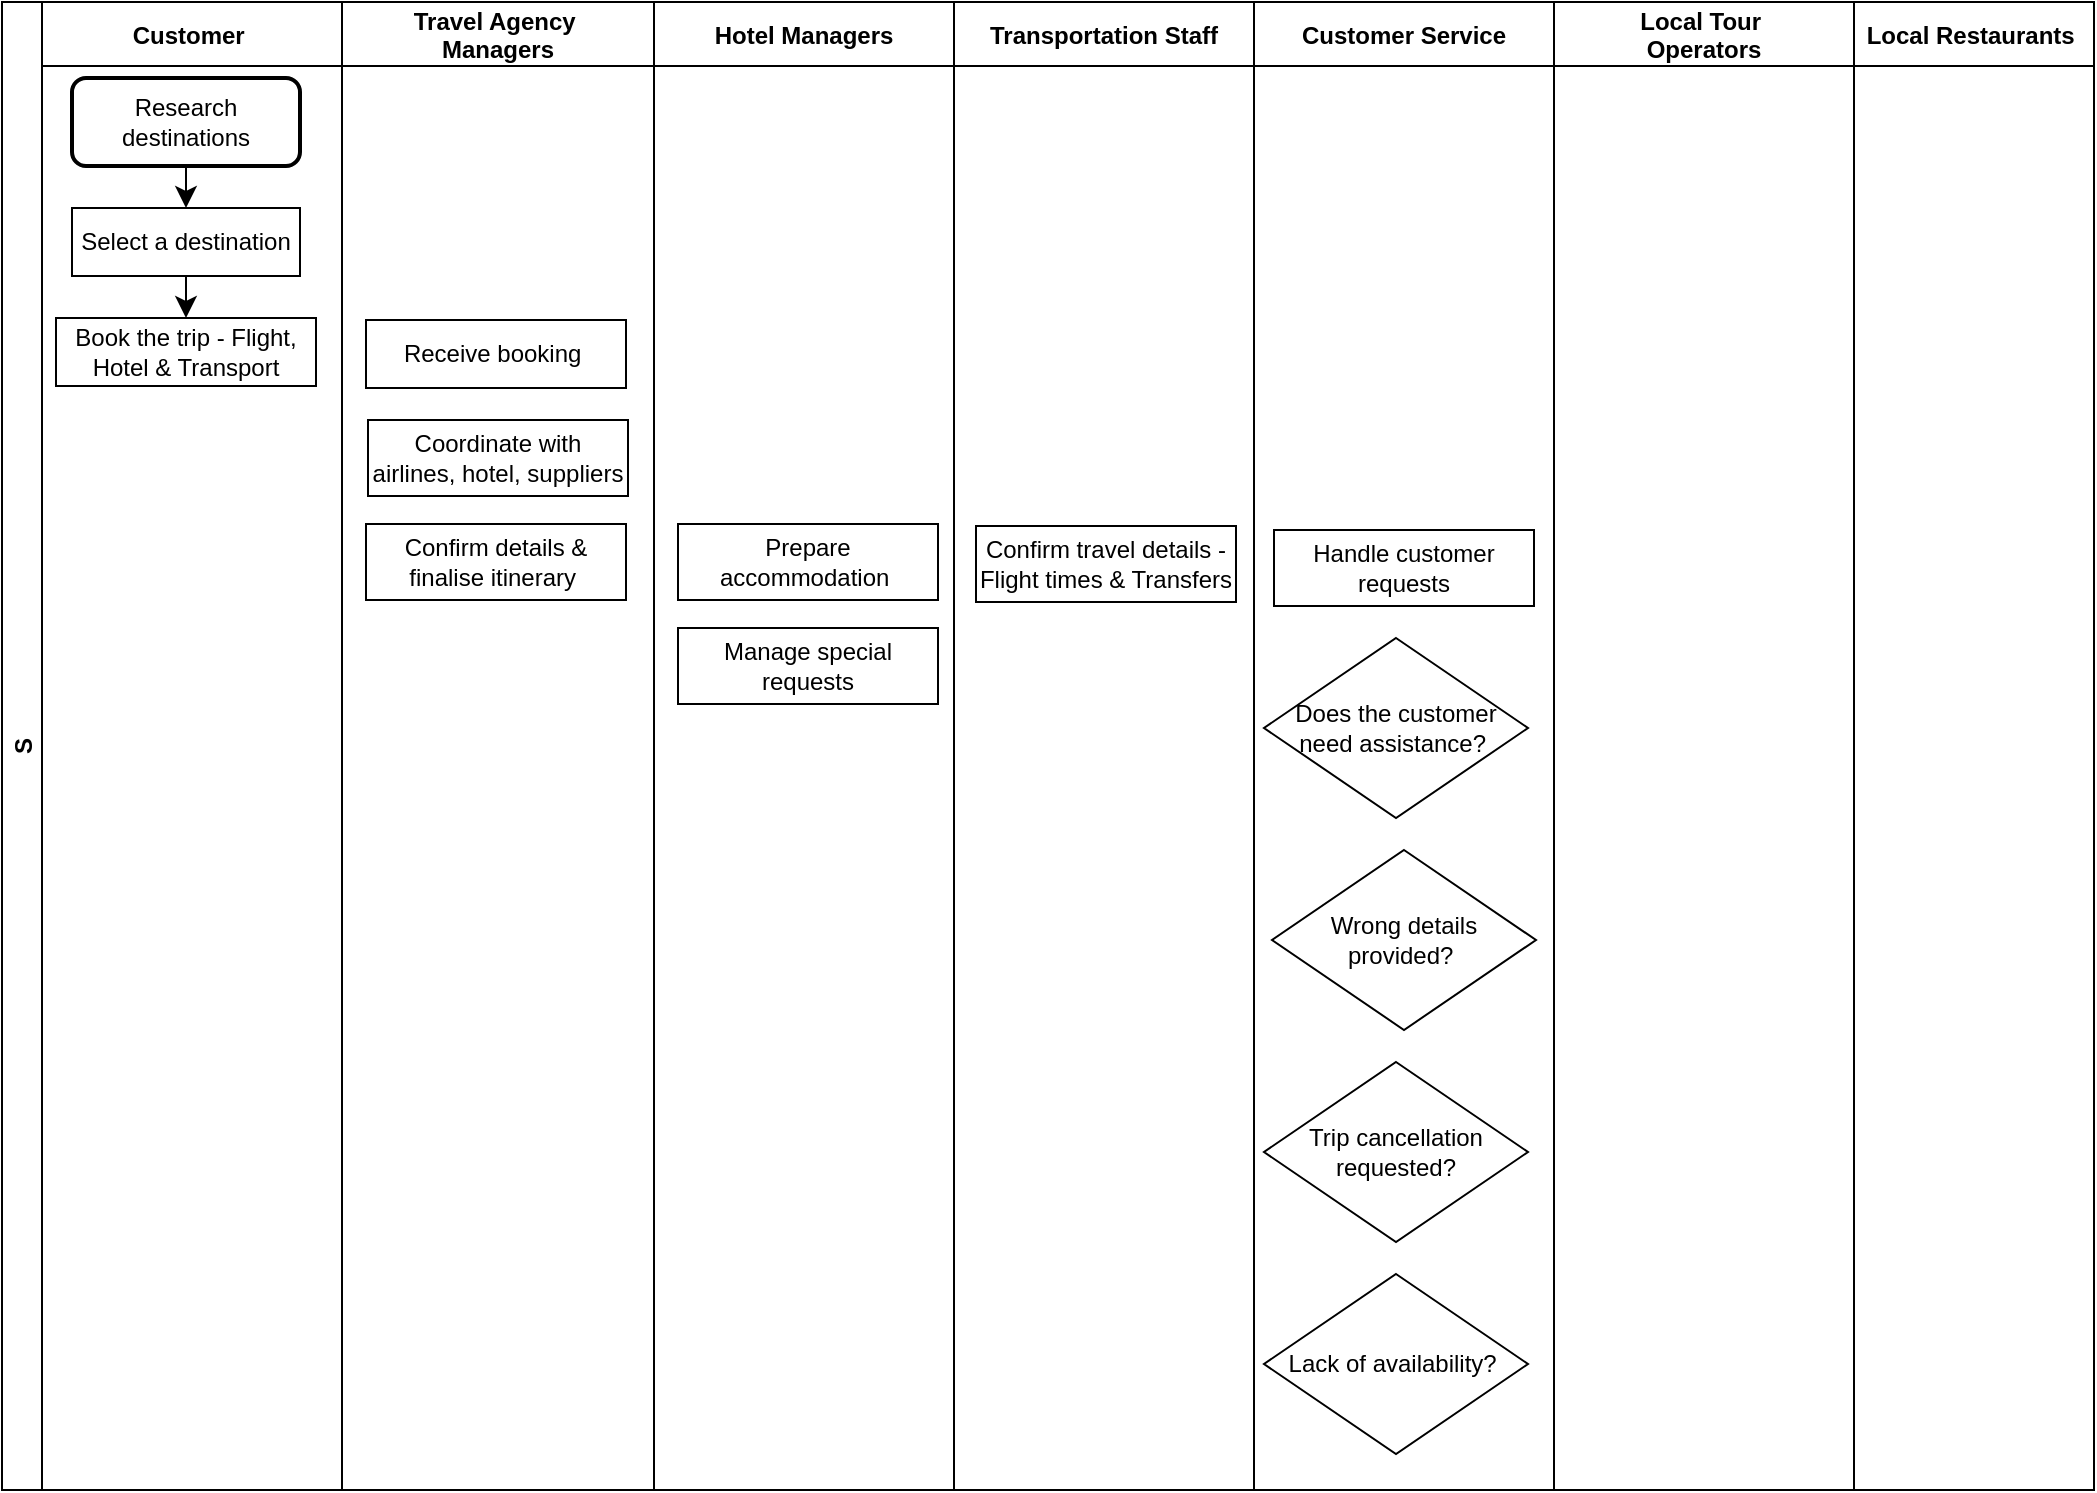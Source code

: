 <mxfile version="24.8.4">
  <diagram name="Page-1" id="JLOnOLcOAgradmC6K_oZ">
    <mxGraphModel dx="1600" dy="1910" grid="0" gridSize="10" guides="1" tooltips="1" connect="1" arrows="1" fold="1" page="0" pageScale="1" pageWidth="827" pageHeight="1169" math="0" shadow="0">
      <root>
        <mxCell id="0" />
        <mxCell id="1" parent="0" />
        <mxCell id="BxR5kWWOkdNth-eWLe1I-4" value="S" style="swimlane;childLayout=stackLayout;resizeParent=1;resizeParentMax=0;startSize=20;horizontal=0;horizontalStack=1;labelBackgroundColor=none;" vertex="1" parent="1">
          <mxGeometry x="-2" y="-502" width="1046" height="744" as="geometry" />
        </mxCell>
        <mxCell id="BxR5kWWOkdNth-eWLe1I-5" value="Customer " style="swimlane;startSize=32;labelBackgroundColor=none;" vertex="1" parent="BxR5kWWOkdNth-eWLe1I-4">
          <mxGeometry x="20" width="150" height="744" as="geometry" />
        </mxCell>
        <mxCell id="BxR5kWWOkdNth-eWLe1I-33" style="edgeStyle=none;curved=1;rounded=0;orthogonalLoop=1;jettySize=auto;html=1;exitX=0.5;exitY=1;exitDx=0;exitDy=0;entryX=0.5;entryY=0;entryDx=0;entryDy=0;fontSize=12;startSize=8;endSize=8;labelBackgroundColor=none;fontColor=default;" edge="1" parent="BxR5kWWOkdNth-eWLe1I-5" source="BxR5kWWOkdNth-eWLe1I-29" target="BxR5kWWOkdNth-eWLe1I-30">
          <mxGeometry relative="1" as="geometry" />
        </mxCell>
        <mxCell id="BxR5kWWOkdNth-eWLe1I-29" value="Research destinations" style="rounded=1;whiteSpace=wrap;html=1;absoluteArcSize=1;arcSize=14;strokeWidth=2;labelBackgroundColor=none;" vertex="1" parent="BxR5kWWOkdNth-eWLe1I-5">
          <mxGeometry x="15" y="38" width="114" height="44" as="geometry" />
        </mxCell>
        <mxCell id="BxR5kWWOkdNth-eWLe1I-48" style="edgeStyle=none;curved=1;rounded=0;orthogonalLoop=1;jettySize=auto;html=1;exitX=0.5;exitY=1;exitDx=0;exitDy=0;entryX=0.5;entryY=0;entryDx=0;entryDy=0;fontSize=12;startSize=8;endSize=8;labelBackgroundColor=none;fontColor=default;" edge="1" parent="BxR5kWWOkdNth-eWLe1I-5" source="BxR5kWWOkdNth-eWLe1I-30" target="BxR5kWWOkdNth-eWLe1I-45">
          <mxGeometry relative="1" as="geometry" />
        </mxCell>
        <mxCell id="BxR5kWWOkdNth-eWLe1I-30" value="Select a destination" style="rounded=0;whiteSpace=wrap;html=1;labelBackgroundColor=none;" vertex="1" parent="BxR5kWWOkdNth-eWLe1I-5">
          <mxGeometry x="15" y="103" width="114" height="34" as="geometry" />
        </mxCell>
        <mxCell id="BxR5kWWOkdNth-eWLe1I-45" value="Book the trip - Flight, Hotel &amp;amp; Transport" style="rounded=0;whiteSpace=wrap;html=1;labelBackgroundColor=none;" vertex="1" parent="BxR5kWWOkdNth-eWLe1I-5">
          <mxGeometry x="7" y="158" width="130" height="34" as="geometry" />
        </mxCell>
        <mxCell id="BxR5kWWOkdNth-eWLe1I-6" value="Travel Agency &#xa;Managers" style="swimlane;startSize=32;labelBackgroundColor=none;" vertex="1" parent="BxR5kWWOkdNth-eWLe1I-4">
          <mxGeometry x="170" width="156" height="744" as="geometry" />
        </mxCell>
        <mxCell id="BxR5kWWOkdNth-eWLe1I-62" value="Receive booking&amp;nbsp;" style="rounded=0;whiteSpace=wrap;html=1;labelBackgroundColor=none;" vertex="1" parent="BxR5kWWOkdNth-eWLe1I-6">
          <mxGeometry x="12" y="159" width="130" height="34" as="geometry" />
        </mxCell>
        <mxCell id="BxR5kWWOkdNth-eWLe1I-7" value="Hotel Managers" style="swimlane;startSize=32;labelBackgroundColor=none;" vertex="1" parent="BxR5kWWOkdNth-eWLe1I-4">
          <mxGeometry x="326" width="150" height="744" as="geometry" />
        </mxCell>
        <mxCell id="BxR5kWWOkdNth-eWLe1I-71" value="Prepare accommodation&amp;nbsp;" style="rounded=0;whiteSpace=wrap;html=1;labelBackgroundColor=none;" vertex="1" parent="BxR5kWWOkdNth-eWLe1I-7">
          <mxGeometry x="12" y="261" width="130" height="38" as="geometry" />
        </mxCell>
        <mxCell id="BxR5kWWOkdNth-eWLe1I-72" value="Manage special requests" style="rounded=0;whiteSpace=wrap;html=1;labelBackgroundColor=none;" vertex="1" parent="BxR5kWWOkdNth-eWLe1I-7">
          <mxGeometry x="12" y="313" width="130" height="38" as="geometry" />
        </mxCell>
        <mxCell id="BxR5kWWOkdNth-eWLe1I-9" value="Transportation Staff" style="swimlane;startSize=32;labelBackgroundColor=none;" vertex="1" parent="BxR5kWWOkdNth-eWLe1I-4">
          <mxGeometry x="476" width="150" height="744" as="geometry" />
        </mxCell>
        <mxCell id="BxR5kWWOkdNth-eWLe1I-73" value="Confirm travel details - Flight times &amp;amp; Transfers" style="rounded=0;whiteSpace=wrap;html=1;labelBackgroundColor=none;" vertex="1" parent="BxR5kWWOkdNth-eWLe1I-9">
          <mxGeometry x="11" y="262" width="130" height="38" as="geometry" />
        </mxCell>
        <mxCell id="BxR5kWWOkdNth-eWLe1I-11" value="Customer Service" style="swimlane;startSize=32;labelBackgroundColor=none;" vertex="1" parent="BxR5kWWOkdNth-eWLe1I-4">
          <mxGeometry x="626" width="150" height="744" as="geometry" />
        </mxCell>
        <mxCell id="BxR5kWWOkdNth-eWLe1I-69" value="Does the customer need assistance?&amp;nbsp;" style="rhombus;whiteSpace=wrap;html=1;" vertex="1" parent="BxR5kWWOkdNth-eWLe1I-11">
          <mxGeometry x="5" y="318" width="132" height="90" as="geometry" />
        </mxCell>
        <mxCell id="BxR5kWWOkdNth-eWLe1I-75" value="Handle customer requests" style="rounded=0;whiteSpace=wrap;html=1;labelBackgroundColor=none;" vertex="1" parent="BxR5kWWOkdNth-eWLe1I-11">
          <mxGeometry x="10" y="264" width="130" height="38" as="geometry" />
        </mxCell>
        <mxCell id="BxR5kWWOkdNth-eWLe1I-76" value="Wrong details provided?&amp;nbsp;" style="rhombus;whiteSpace=wrap;html=1;" vertex="1" parent="BxR5kWWOkdNth-eWLe1I-11">
          <mxGeometry x="9" y="424" width="132" height="90" as="geometry" />
        </mxCell>
        <mxCell id="BxR5kWWOkdNth-eWLe1I-77" value="Trip cancellation requested?" style="rhombus;whiteSpace=wrap;html=1;" vertex="1" parent="BxR5kWWOkdNth-eWLe1I-11">
          <mxGeometry x="5" y="530" width="132" height="90" as="geometry" />
        </mxCell>
        <mxCell id="BxR5kWWOkdNth-eWLe1I-78" value="Lack of availability?&amp;nbsp;" style="rhombus;whiteSpace=wrap;html=1;" vertex="1" parent="BxR5kWWOkdNth-eWLe1I-11">
          <mxGeometry x="5" y="636" width="132" height="90" as="geometry" />
        </mxCell>
        <mxCell id="BxR5kWWOkdNth-eWLe1I-12" value="Local Tour &#xa;Operators" style="swimlane;startSize=32;labelBackgroundColor=none;" vertex="1" parent="BxR5kWWOkdNth-eWLe1I-4">
          <mxGeometry x="776" width="150" height="744" as="geometry" />
        </mxCell>
        <mxCell id="BxR5kWWOkdNth-eWLe1I-14" value="Local Restaurants " style="swimlane;startSize=32;labelBackgroundColor=none;" vertex="1" parent="BxR5kWWOkdNth-eWLe1I-4">
          <mxGeometry x="926" width="120" height="744" as="geometry" />
        </mxCell>
        <mxCell id="BxR5kWWOkdNth-eWLe1I-63" value="Coordinate with airlines, hotel, suppliers" style="rounded=0;whiteSpace=wrap;html=1;labelBackgroundColor=none;" vertex="1" parent="1">
          <mxGeometry x="181" y="-293" width="130" height="38" as="geometry" />
        </mxCell>
        <mxCell id="BxR5kWWOkdNth-eWLe1I-66" value="Confirm details &amp;amp; finalise itinerary&amp;nbsp;" style="rounded=0;whiteSpace=wrap;html=1;labelBackgroundColor=none;" vertex="1" parent="1">
          <mxGeometry x="180" y="-241" width="130" height="38" as="geometry" />
        </mxCell>
      </root>
    </mxGraphModel>
  </diagram>
</mxfile>
